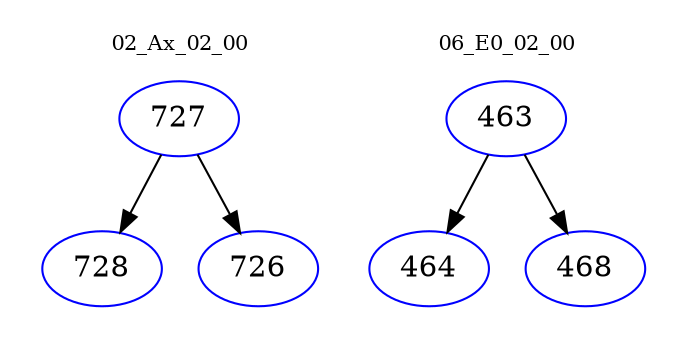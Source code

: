 digraph{
subgraph cluster_0 {
color = white
label = "02_Ax_02_00";
fontsize=10;
T0_727 [label="727", color="blue"]
T0_727 -> T0_728 [color="black"]
T0_728 [label="728", color="blue"]
T0_727 -> T0_726 [color="black"]
T0_726 [label="726", color="blue"]
}
subgraph cluster_1 {
color = white
label = "06_E0_02_00";
fontsize=10;
T1_463 [label="463", color="blue"]
T1_463 -> T1_464 [color="black"]
T1_464 [label="464", color="blue"]
T1_463 -> T1_468 [color="black"]
T1_468 [label="468", color="blue"]
}
}
